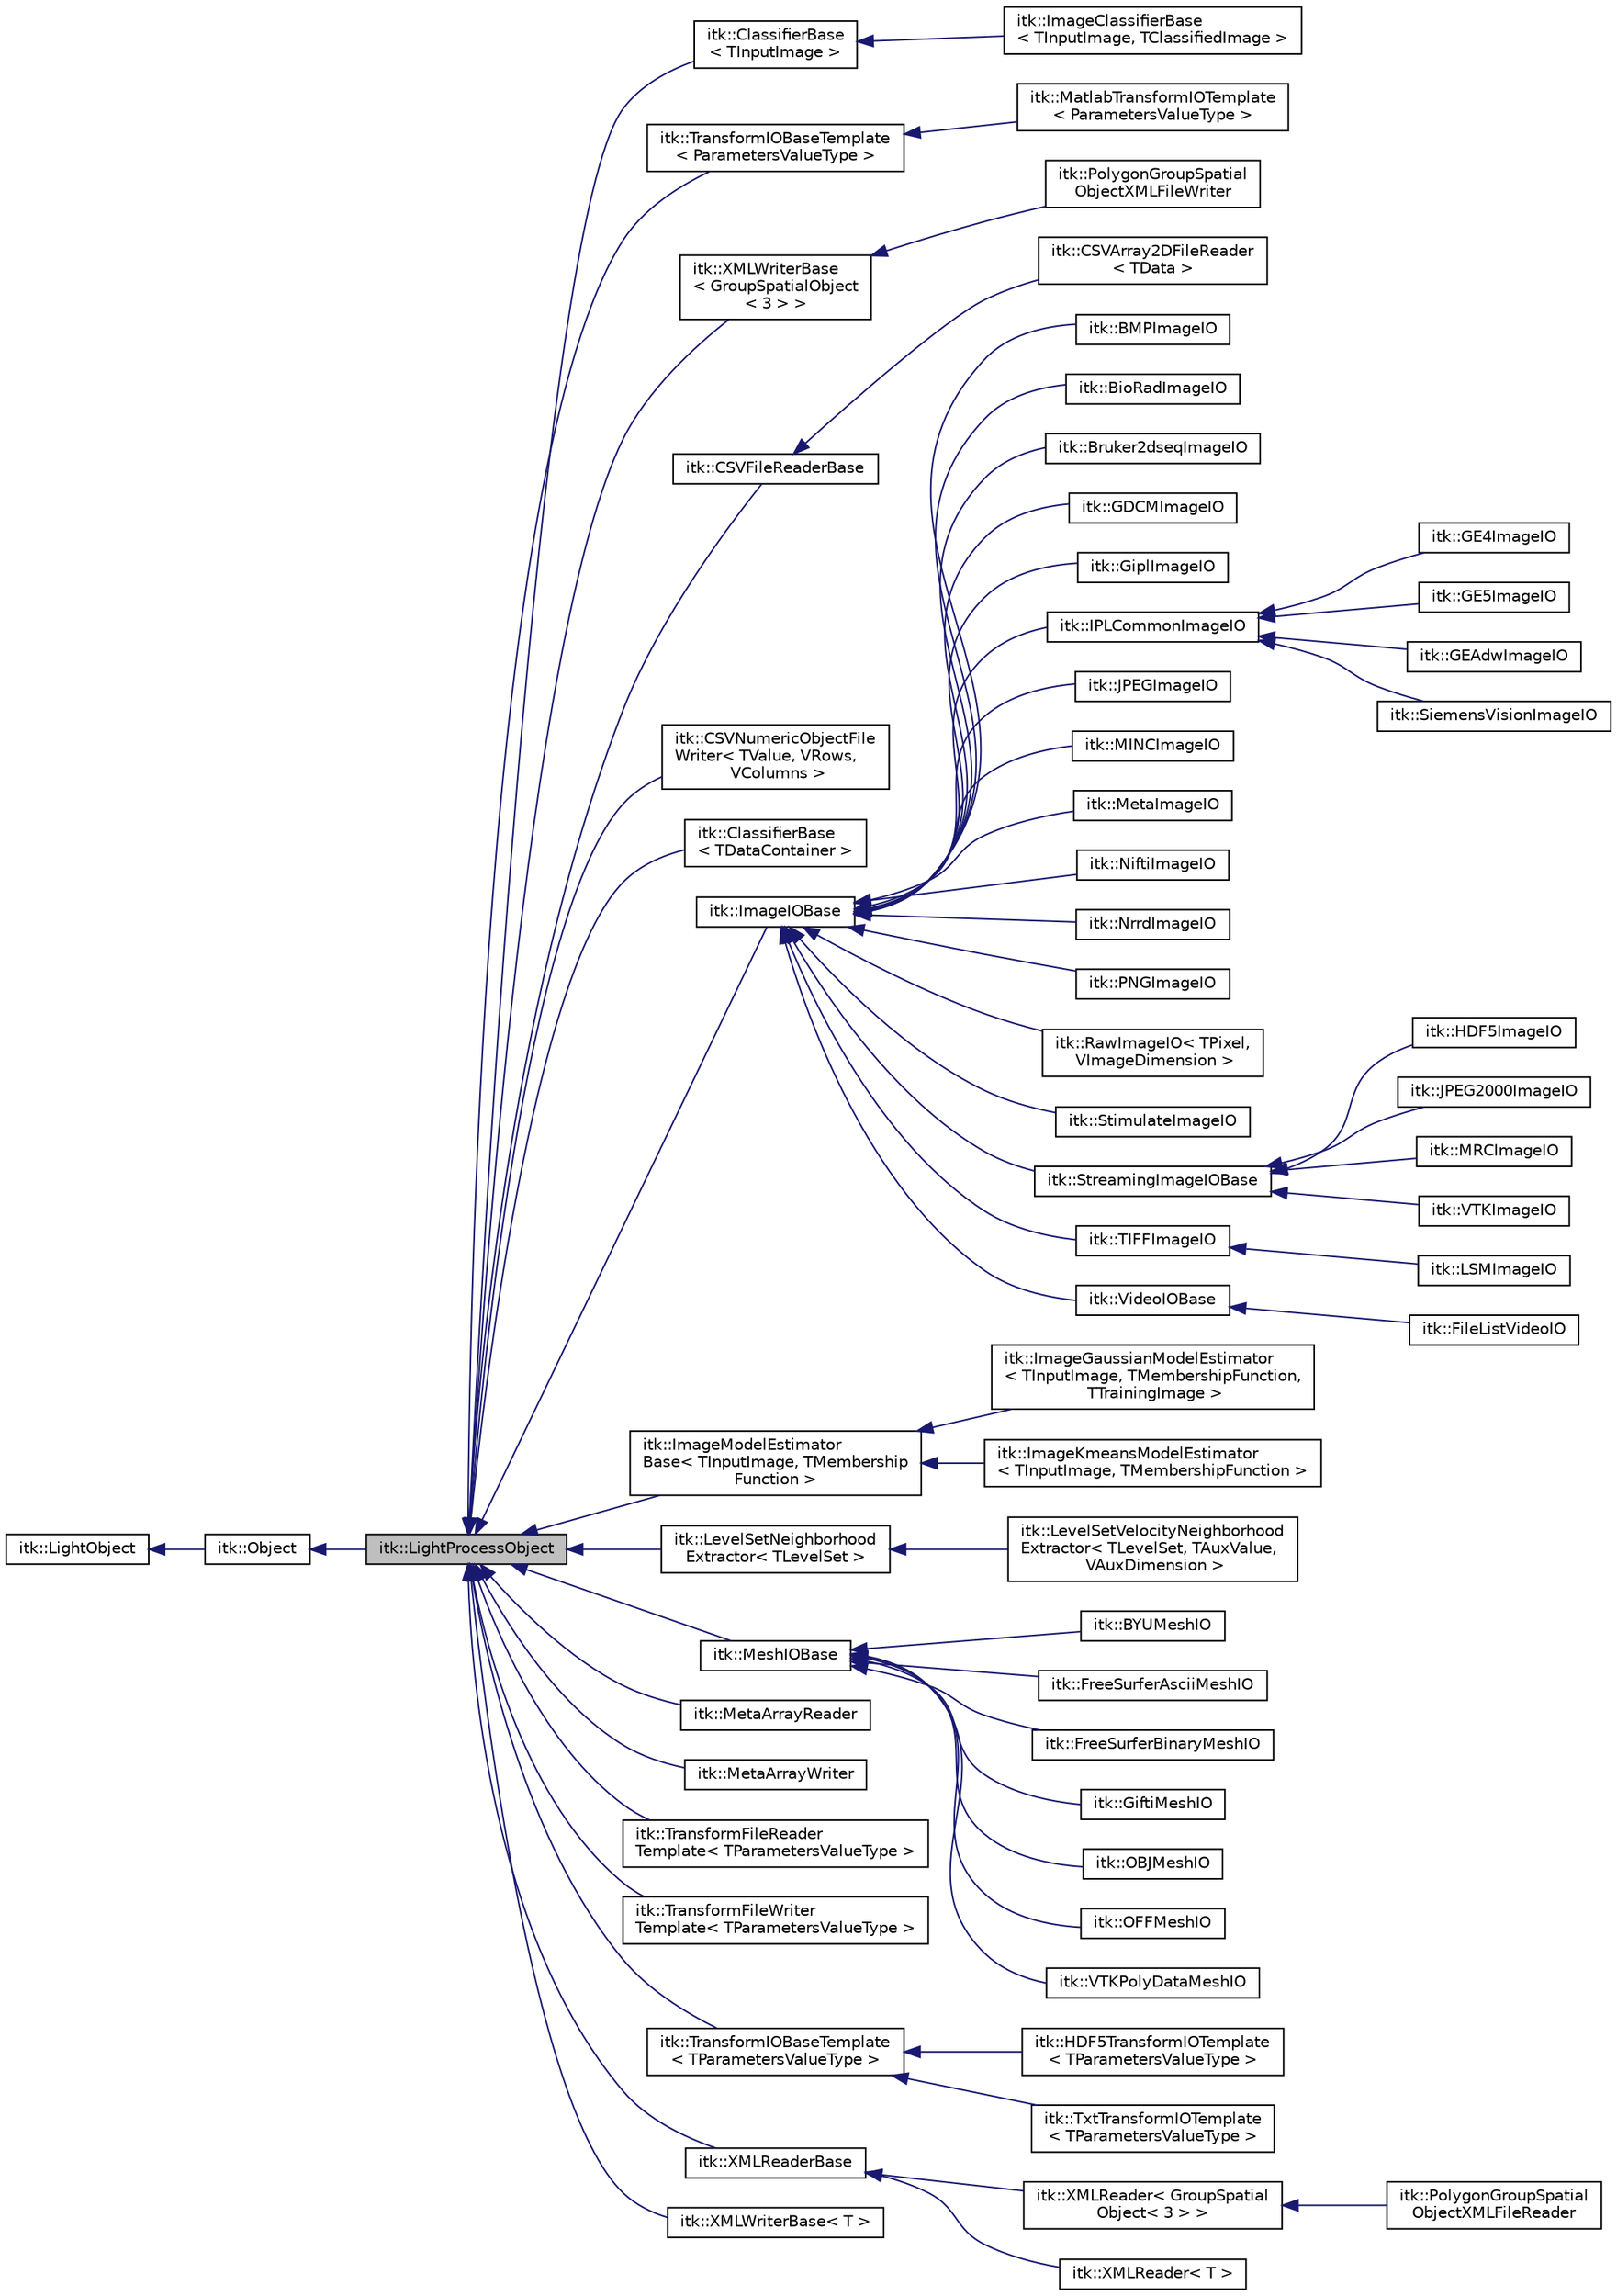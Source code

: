 digraph "itk::LightProcessObject"
{
 // LATEX_PDF_SIZE
  edge [fontname="Helvetica",fontsize="10",labelfontname="Helvetica",labelfontsize="10"];
  node [fontname="Helvetica",fontsize="10",shape=record];
  rankdir="LR";
  Node1 [label="itk::LightProcessObject",height=0.2,width=0.4,color="black", fillcolor="grey75", style="filled", fontcolor="black",tooltip="LightProcessObject is the base class for all process objects (source, filters, mappers) in the Insigh..."];
  Node2 -> Node1 [dir="back",color="midnightblue",fontsize="10",style="solid",fontname="Helvetica"];
  Node2 [label="itk::Object",height=0.2,width=0.4,color="black", fillcolor="white", style="filled",URL="$classitk_1_1Object.html",tooltip="Base class for most ITK classes."];
  Node3 -> Node2 [dir="back",color="midnightblue",fontsize="10",style="solid",fontname="Helvetica"];
  Node3 [label="itk::LightObject",height=0.2,width=0.4,color="black", fillcolor="white", style="filled",URL="$classitk_1_1LightObject.html",tooltip="Light weight base class for most itk classes."];
  Node1 -> Node4 [dir="back",color="midnightblue",fontsize="10",style="solid",fontname="Helvetica"];
  Node4 [label="itk::ClassifierBase\l\< TInputImage \>",height=0.2,width=0.4,color="black", fillcolor="white", style="filled",URL="$classitk_1_1ClassifierBase.html",tooltip=" "];
  Node4 -> Node5 [dir="back",color="midnightblue",fontsize="10",style="solid",fontname="Helvetica"];
  Node5 [label="itk::ImageClassifierBase\l\< TInputImage, TClassifiedImage \>",height=0.2,width=0.4,color="black", fillcolor="white", style="filled",URL="$classitk_1_1ImageClassifierBase.html",tooltip="Base class for the ImageClassifierBase object."];
  Node1 -> Node6 [dir="back",color="midnightblue",fontsize="10",style="solid",fontname="Helvetica"];
  Node6 [label="itk::TransformIOBaseTemplate\l\< ParametersValueType \>",height=0.2,width=0.4,color="black", fillcolor="white", style="filled",URL="$classitk_1_1TransformIOBaseTemplate.html",tooltip=" "];
  Node6 -> Node7 [dir="back",color="midnightblue",fontsize="10",style="solid",fontname="Helvetica"];
  Node7 [label="itk::MatlabTransformIOTemplate\l\< ParametersValueType \>",height=0.2,width=0.4,color="black", fillcolor="white", style="filled",URL="$classitk_1_1MatlabTransformIOTemplate.html",tooltip="Create instances of MatlabTransformIOTemplate objects."];
  Node1 -> Node8 [dir="back",color="midnightblue",fontsize="10",style="solid",fontname="Helvetica"];
  Node8 [label="itk::XMLWriterBase\l\< GroupSpatialObject\l\< 3 \> \>",height=0.2,width=0.4,color="black", fillcolor="white", style="filled",URL="$classitk_1_1XMLWriterBase.html",tooltip=" "];
  Node8 -> Node9 [dir="back",color="midnightblue",fontsize="10",style="solid",fontname="Helvetica"];
  Node9 [label="itk::PolygonGroupSpatial\lObjectXMLFileWriter",height=0.2,width=0.4,color="black", fillcolor="white", style="filled",URL="$classitk_1_1PolygonGroupSpatialObjectXMLFileWriter.html",tooltip=" "];
  Node1 -> Node10 [dir="back",color="midnightblue",fontsize="10",style="solid",fontname="Helvetica"];
  Node10 [label="itk::CSVFileReaderBase",height=0.2,width=0.4,color="black", fillcolor="white", style="filled",URL="$classitk_1_1CSVFileReaderBase.html",tooltip="A base class that contains common methods used for parsing csv files."];
  Node10 -> Node11 [dir="back",color="midnightblue",fontsize="10",style="solid",fontname="Helvetica"];
  Node11 [label="itk::CSVArray2DFileReader\l\< TData \>",height=0.2,width=0.4,color="black", fillcolor="white", style="filled",URL="$classitk_1_1CSVArray2DFileReader.html",tooltip="Parses csv files and stores the data in a itkCSVArray2DDataObject."];
  Node1 -> Node12 [dir="back",color="midnightblue",fontsize="10",style="solid",fontname="Helvetica"];
  Node12 [label="itk::CSVNumericObjectFile\lWriter\< TValue, VRows,\l VColumns \>",height=0.2,width=0.4,color="black", fillcolor="white", style="filled",URL="$classitk_1_1CSVNumericObjectFileWriter.html",tooltip="Writes out numeric itk data objects to a csv file."];
  Node1 -> Node13 [dir="back",color="midnightblue",fontsize="10",style="solid",fontname="Helvetica"];
  Node13 [label="itk::ClassifierBase\l\< TDataContainer \>",height=0.2,width=0.4,color="black", fillcolor="white", style="filled",URL="$classitk_1_1ClassifierBase.html",tooltip="Base class for classifier objects."];
  Node1 -> Node14 [dir="back",color="midnightblue",fontsize="10",style="solid",fontname="Helvetica"];
  Node14 [label="itk::ImageIOBase",height=0.2,width=0.4,color="black", fillcolor="white", style="filled",URL="$classitk_1_1ImageIOBase.html",tooltip="Abstract superclass defines image IO interface."];
  Node14 -> Node15 [dir="back",color="midnightblue",fontsize="10",style="solid",fontname="Helvetica"];
  Node15 [label="itk::BMPImageIO",height=0.2,width=0.4,color="black", fillcolor="white", style="filled",URL="$classitk_1_1BMPImageIO.html",tooltip="Read BMPImage file format."];
  Node14 -> Node16 [dir="back",color="midnightblue",fontsize="10",style="solid",fontname="Helvetica"];
  Node16 [label="itk::BioRadImageIO",height=0.2,width=0.4,color="black", fillcolor="white", style="filled",URL="$classitk_1_1BioRadImageIO.html",tooltip="ImageIO class for reading Bio-Rad images. Bio-Rad file format are used by confocal microscopes like M..."];
  Node14 -> Node17 [dir="back",color="midnightblue",fontsize="10",style="solid",fontname="Helvetica"];
  Node17 [label="itk::Bruker2dseqImageIO",height=0.2,width=0.4,color="black", fillcolor="white", style="filled",URL="$classitk_1_1Bruker2dseqImageIO.html",tooltip="Class that defines how to read Bruker file format."];
  Node14 -> Node18 [dir="back",color="midnightblue",fontsize="10",style="solid",fontname="Helvetica"];
  Node18 [label="itk::GDCMImageIO",height=0.2,width=0.4,color="black", fillcolor="white", style="filled",URL="$classitk_1_1GDCMImageIO.html",tooltip="ImageIO class for reading and writing DICOM V3.0 and ACR/NEMA 1&2 uncompressed images...."];
  Node14 -> Node19 [dir="back",color="midnightblue",fontsize="10",style="solid",fontname="Helvetica"];
  Node19 [label="itk::GiplImageIO",height=0.2,width=0.4,color="black", fillcolor="white", style="filled",URL="$classitk_1_1GiplImageIO.html",tooltip="Read GiplImage file format."];
  Node14 -> Node20 [dir="back",color="midnightblue",fontsize="10",style="solid",fontname="Helvetica"];
  Node20 [label="itk::IPLCommonImageIO",height=0.2,width=0.4,color="black", fillcolor="white", style="filled",URL="$classitk_1_1IPLCommonImageIO.html",tooltip="Class that defines how to read GE4 file format."];
  Node20 -> Node21 [dir="back",color="midnightblue",fontsize="10",style="solid",fontname="Helvetica"];
  Node21 [label="itk::GE4ImageIO",height=0.2,width=0.4,color="black", fillcolor="white", style="filled",URL="$classitk_1_1GE4ImageIO.html",tooltip="Class that defines how to read GE4 file format."];
  Node20 -> Node22 [dir="back",color="midnightblue",fontsize="10",style="solid",fontname="Helvetica"];
  Node22 [label="itk::GE5ImageIO",height=0.2,width=0.4,color="black", fillcolor="white", style="filled",URL="$classitk_1_1GE5ImageIO.html",tooltip="Class that defines how to read GE5 file format."];
  Node20 -> Node23 [dir="back",color="midnightblue",fontsize="10",style="solid",fontname="Helvetica"];
  Node23 [label="itk::GEAdwImageIO",height=0.2,width=0.4,color="black", fillcolor="white", style="filled",URL="$classitk_1_1GEAdwImageIO.html",tooltip="Class that defines how to read GEAdw file format."];
  Node20 -> Node24 [dir="back",color="midnightblue",fontsize="10",style="solid",fontname="Helvetica"];
  Node24 [label="itk::SiemensVisionImageIO",height=0.2,width=0.4,color="black", fillcolor="white", style="filled",URL="$classitk_1_1SiemensVisionImageIO.html",tooltip="Class that defines how to read SiemensVision file format."];
  Node14 -> Node25 [dir="back",color="midnightblue",fontsize="10",style="solid",fontname="Helvetica"];
  Node25 [label="itk::JPEGImageIO",height=0.2,width=0.4,color="black", fillcolor="white", style="filled",URL="$classitk_1_1JPEGImageIO.html",tooltip="ImageIO object for reading and writing JPEG images."];
  Node14 -> Node26 [dir="back",color="midnightblue",fontsize="10",style="solid",fontname="Helvetica"];
  Node26 [label="itk::MINCImageIO",height=0.2,width=0.4,color="black", fillcolor="white", style="filled",URL="$classitk_1_1MINCImageIO.html",tooltip="Class that defines how to read MINC file format."];
  Node14 -> Node27 [dir="back",color="midnightblue",fontsize="10",style="solid",fontname="Helvetica"];
  Node27 [label="itk::MetaImageIO",height=0.2,width=0.4,color="black", fillcolor="white", style="filled",URL="$classitk_1_1MetaImageIO.html",tooltip="Read MetaImage file format."];
  Node14 -> Node28 [dir="back",color="midnightblue",fontsize="10",style="solid",fontname="Helvetica"];
  Node28 [label="itk::NiftiImageIO",height=0.2,width=0.4,color="black", fillcolor="white", style="filled",URL="$classitk_1_1NiftiImageIO.html",tooltip="Class that defines how to read Nifti file format. Nifti IMAGE FILE FORMAT - As much information as I ..."];
  Node14 -> Node29 [dir="back",color="midnightblue",fontsize="10",style="solid",fontname="Helvetica"];
  Node29 [label="itk::NrrdImageIO",height=0.2,width=0.4,color="black", fillcolor="white", style="filled",URL="$classitk_1_1NrrdImageIO.html",tooltip="Read and write the \"Nearly Raw Raster Data\" (Nrrd) image format. The Nrrd format was developed as par..."];
  Node14 -> Node30 [dir="back",color="midnightblue",fontsize="10",style="solid",fontname="Helvetica"];
  Node30 [label="itk::PNGImageIO",height=0.2,width=0.4,color="black", fillcolor="white", style="filled",URL="$classitk_1_1PNGImageIO.html",tooltip="ImageIO object for reading and writing PNG images."];
  Node14 -> Node31 [dir="back",color="midnightblue",fontsize="10",style="solid",fontname="Helvetica"];
  Node31 [label="itk::RawImageIO\< TPixel,\l VImageDimension \>",height=0.2,width=0.4,color="black", fillcolor="white", style="filled",URL="$classitk_1_1RawImageIO.html",tooltip="Read and write raw binary images."];
  Node14 -> Node32 [dir="back",color="midnightblue",fontsize="10",style="solid",fontname="Helvetica"];
  Node32 [label="itk::StimulateImageIO",height=0.2,width=0.4,color="black", fillcolor="white", style="filled",URL="$classitk_1_1StimulateImageIO.html",tooltip="ImageIO class for reading SDT/SPR (Stimulate) images This format is similar to a MetaImageIO file: Th..."];
  Node14 -> Node33 [dir="back",color="midnightblue",fontsize="10",style="solid",fontname="Helvetica"];
  Node33 [label="itk::StreamingImageIOBase",height=0.2,width=0.4,color="black", fillcolor="white", style="filled",URL="$classitk_1_1StreamingImageIOBase.html",tooltip="A base class for specific ImageIO file formats which support streaming."];
  Node33 -> Node34 [dir="back",color="midnightblue",fontsize="10",style="solid",fontname="Helvetica"];
  Node34 [label="itk::HDF5ImageIO",height=0.2,width=0.4,color="black", fillcolor="white", style="filled",URL="$classitk_1_1HDF5ImageIO.html",tooltip="Class that defines how to read HDF5 file format. HDF5 IMAGE FILE FORMAT - As much information as I ca..."];
  Node33 -> Node35 [dir="back",color="midnightblue",fontsize="10",style="solid",fontname="Helvetica"];
  Node35 [label="itk::JPEG2000ImageIO",height=0.2,width=0.4,color="black", fillcolor="white", style="filled",URL="$classitk_1_1JPEG2000ImageIO.html",tooltip="Supports for the JPEG2000 file format based on openjpeg."];
  Node33 -> Node36 [dir="back",color="midnightblue",fontsize="10",style="solid",fontname="Helvetica"];
  Node36 [label="itk::MRCImageIO",height=0.2,width=0.4,color="black", fillcolor="white", style="filled",URL="$classitk_1_1MRCImageIO.html",tooltip="An ImageIO class to read the MRC file format. The MRC file format frequently has the extension \"...."];
  Node33 -> Node37 [dir="back",color="midnightblue",fontsize="10",style="solid",fontname="Helvetica"];
  Node37 [label="itk::VTKImageIO",height=0.2,width=0.4,color="black", fillcolor="white", style="filled",URL="$classitk_1_1VTKImageIO.html",tooltip="ImageIO class for reading VTK images."];
  Node14 -> Node38 [dir="back",color="midnightblue",fontsize="10",style="solid",fontname="Helvetica"];
  Node38 [label="itk::TIFFImageIO",height=0.2,width=0.4,color="black", fillcolor="white", style="filled",URL="$classitk_1_1TIFFImageIO.html",tooltip="ImageIO object for reading and writing TIFF images."];
  Node38 -> Node39 [dir="back",color="midnightblue",fontsize="10",style="solid",fontname="Helvetica"];
  Node39 [label="itk::LSMImageIO",height=0.2,width=0.4,color="black", fillcolor="white", style="filled",URL="$classitk_1_1LSMImageIO.html",tooltip="ImageIO class for reading LSM (Zeiss) images LSM is a line of confocal laser scanning microscopes pro..."];
  Node14 -> Node40 [dir="back",color="midnightblue",fontsize="10",style="solid",fontname="Helvetica"];
  Node40 [label="itk::VideoIOBase",height=0.2,width=0.4,color="black", fillcolor="white", style="filled",URL="$classitk_1_1VideoIOBase.html",tooltip="Abstract superclass defines video IO interface."];
  Node40 -> Node41 [dir="back",color="midnightblue",fontsize="10",style="solid",fontname="Helvetica"];
  Node41 [label="itk::FileListVideoIO",height=0.2,width=0.4,color="black", fillcolor="white", style="filled",URL="$classitk_1_1FileListVideoIO.html",tooltip="VideoIO object for reading and writing videos as a sequence of frame files."];
  Node1 -> Node42 [dir="back",color="midnightblue",fontsize="10",style="solid",fontname="Helvetica"];
  Node42 [label="itk::ImageModelEstimator\lBase\< TInputImage, TMembership\lFunction \>",height=0.2,width=0.4,color="black", fillcolor="white", style="filled",URL="$classitk_1_1ImageModelEstimatorBase.html",tooltip="Base class for model estimation from images used for classification."];
  Node42 -> Node43 [dir="back",color="midnightblue",fontsize="10",style="solid",fontname="Helvetica"];
  Node43 [label="itk::ImageGaussianModelEstimator\l\< TInputImage, TMembershipFunction,\l TTrainingImage \>",height=0.2,width=0.4,color="black", fillcolor="white", style="filled",URL="$classitk_1_1ImageGaussianModelEstimator.html",tooltip="Base class for ImageGaussianModelEstimator object."];
  Node42 -> Node44 [dir="back",color="midnightblue",fontsize="10",style="solid",fontname="Helvetica"];
  Node44 [label="itk::ImageKmeansModelEstimator\l\< TInputImage, TMembershipFunction \>",height=0.2,width=0.4,color="black", fillcolor="white", style="filled",URL="$classitk_1_1ImageKmeansModelEstimator.html",tooltip="Base class for ImageKmeansModelEstimator object."];
  Node1 -> Node45 [dir="back",color="midnightblue",fontsize="10",style="solid",fontname="Helvetica"];
  Node45 [label="itk::LevelSetNeighborhood\lExtractor\< TLevelSet \>",height=0.2,width=0.4,color="black", fillcolor="white", style="filled",URL="$classitk_1_1LevelSetNeighborhoodExtractor.html",tooltip="Locate pixels of a particular level set."];
  Node45 -> Node46 [dir="back",color="midnightblue",fontsize="10",style="solid",fontname="Helvetica"];
  Node46 [label="itk::LevelSetVelocityNeighborhood\lExtractor\< TLevelSet, TAuxValue,\l VAuxDimension \>",height=0.2,width=0.4,color="black", fillcolor="white", style="filled",URL="$classitk_1_1LevelSetVelocityNeighborhoodExtractor.html",tooltip="Locate pixels of a particular level set."];
  Node1 -> Node47 [dir="back",color="midnightblue",fontsize="10",style="solid",fontname="Helvetica"];
  Node47 [label="itk::MeshIOBase",height=0.2,width=0.4,color="black", fillcolor="white", style="filled",URL="$classitk_1_1MeshIOBase.html",tooltip="Abstract superclass defines mesh IO interface."];
  Node47 -> Node48 [dir="back",color="midnightblue",fontsize="10",style="solid",fontname="Helvetica"];
  Node48 [label="itk::BYUMeshIO",height=0.2,width=0.4,color="black", fillcolor="white", style="filled",URL="$classitk_1_1BYUMeshIO.html",tooltip="This class defines how to read and write BYU Geometry File Format."];
  Node47 -> Node49 [dir="back",color="midnightblue",fontsize="10",style="solid",fontname="Helvetica"];
  Node49 [label="itk::FreeSurferAsciiMeshIO",height=0.2,width=0.4,color="black", fillcolor="white", style="filled",URL="$classitk_1_1FreeSurferAsciiMeshIO.html",tooltip="This class defines how to read and write freesurfer ASCII surface format. To use IO factory,..."];
  Node47 -> Node50 [dir="back",color="midnightblue",fontsize="10",style="solid",fontname="Helvetica"];
  Node50 [label="itk::FreeSurferBinaryMeshIO",height=0.2,width=0.4,color="black", fillcolor="white", style="filled",URL="$classitk_1_1FreeSurferBinaryMeshIO.html",tooltip="This class defines how to read Freesurfer binary surface file format. To use IO factory,..."];
  Node47 -> Node51 [dir="back",color="midnightblue",fontsize="10",style="solid",fontname="Helvetica"];
  Node51 [label="itk::GiftiMeshIO",height=0.2,width=0.4,color="black", fillcolor="white", style="filled",URL="$classitk_1_1GiftiMeshIO.html",tooltip="This class defines how to read and write Gifti file format."];
  Node47 -> Node52 [dir="back",color="midnightblue",fontsize="10",style="solid",fontname="Helvetica"];
  Node52 [label="itk::OBJMeshIO",height=0.2,width=0.4,color="black", fillcolor="white", style="filled",URL="$classitk_1_1OBJMeshIO.html",tooltip="This class defines how to read and write Object file format."];
  Node47 -> Node53 [dir="back",color="midnightblue",fontsize="10",style="solid",fontname="Helvetica"];
  Node53 [label="itk::OFFMeshIO",height=0.2,width=0.4,color="black", fillcolor="white", style="filled",URL="$classitk_1_1OFFMeshIO.html",tooltip="this class defines how to read and write Object file format."];
  Node47 -> Node54 [dir="back",color="midnightblue",fontsize="10",style="solid",fontname="Helvetica"];
  Node54 [label="itk::VTKPolyDataMeshIO",height=0.2,width=0.4,color="black", fillcolor="white", style="filled",URL="$classitk_1_1VTKPolyDataMeshIO.html",tooltip="This class defines how to read and write vtk legacy file format."];
  Node1 -> Node55 [dir="back",color="midnightblue",fontsize="10",style="solid",fontname="Helvetica"];
  Node55 [label="itk::MetaArrayReader",height=0.2,width=0.4,color="black", fillcolor="white", style="filled",URL="$classitk_1_1MetaArrayReader.html",tooltip=" "];
  Node1 -> Node56 [dir="back",color="midnightblue",fontsize="10",style="solid",fontname="Helvetica"];
  Node56 [label="itk::MetaArrayWriter",height=0.2,width=0.4,color="black", fillcolor="white", style="filled",URL="$classitk_1_1MetaArrayWriter.html",tooltip=" "];
  Node1 -> Node57 [dir="back",color="midnightblue",fontsize="10",style="solid",fontname="Helvetica"];
  Node57 [label="itk::TransformFileReader\lTemplate\< TParametersValueType \>",height=0.2,width=0.4,color="black", fillcolor="white", style="filled",URL="$classitk_1_1TransformFileReaderTemplate.html",tooltip="TODO."];
  Node1 -> Node58 [dir="back",color="midnightblue",fontsize="10",style="solid",fontname="Helvetica"];
  Node58 [label="itk::TransformFileWriter\lTemplate\< TParametersValueType \>",height=0.2,width=0.4,color="black", fillcolor="white", style="filled",URL="$classitk_1_1TransformFileWriterTemplate.html",tooltip="TODO."];
  Node1 -> Node59 [dir="back",color="midnightblue",fontsize="10",style="solid",fontname="Helvetica"];
  Node59 [label="itk::TransformIOBaseTemplate\l\< TParametersValueType \>",height=0.2,width=0.4,color="black", fillcolor="white", style="filled",URL="$classitk_1_1TransformIOBaseTemplate.html",tooltip="Abstract superclass defining the Transform IO interface."];
  Node59 -> Node60 [dir="back",color="midnightblue",fontsize="10",style="solid",fontname="Helvetica"];
  Node60 [label="itk::HDF5TransformIOTemplate\l\< TParametersValueType \>",height=0.2,width=0.4,color="black", fillcolor="white", style="filled",URL="$classitk_1_1HDF5TransformIOTemplate.html",tooltip="Read&Write transforms in HDF5 Format."];
  Node59 -> Node61 [dir="back",color="midnightblue",fontsize="10",style="solid",fontname="Helvetica"];
  Node61 [label="itk::TxtTransformIOTemplate\l\< TParametersValueType \>",height=0.2,width=0.4,color="black", fillcolor="white", style="filled",URL="$classitk_1_1TxtTransformIOTemplate.html",tooltip="Create instances of TxtTransformIOTemplate objects."];
  Node1 -> Node62 [dir="back",color="midnightblue",fontsize="10",style="solid",fontname="Helvetica"];
  Node62 [label="itk::XMLReaderBase",height=0.2,width=0.4,color="black", fillcolor="white", style="filled",URL="$classitk_1_1XMLReaderBase.html",tooltip=" "];
  Node62 -> Node63 [dir="back",color="midnightblue",fontsize="10",style="solid",fontname="Helvetica"];
  Node63 [label="itk::XMLReader\< GroupSpatial\lObject\< 3 \> \>",height=0.2,width=0.4,color="black", fillcolor="white", style="filled",URL="$classitk_1_1XMLReader.html",tooltip=" "];
  Node63 -> Node64 [dir="back",color="midnightblue",fontsize="10",style="solid",fontname="Helvetica"];
  Node64 [label="itk::PolygonGroupSpatial\lObjectXMLFileReader",height=0.2,width=0.4,color="black", fillcolor="white", style="filled",URL="$classitk_1_1PolygonGroupSpatialObjectXMLFileReader.html",tooltip=" "];
  Node62 -> Node65 [dir="back",color="midnightblue",fontsize="10",style="solid",fontname="Helvetica"];
  Node65 [label="itk::XMLReader\< T \>",height=0.2,width=0.4,color="black", fillcolor="white", style="filled",URL="$classitk_1_1XMLReader.html",tooltip="template base class for an XMLReader Its purpose really is just to define the simple interface for ex..."];
  Node1 -> Node66 [dir="back",color="midnightblue",fontsize="10",style="solid",fontname="Helvetica"];
  Node66 [label="itk::XMLWriterBase\< T \>",height=0.2,width=0.4,color="black", fillcolor="white", style="filled",URL="$classitk_1_1XMLWriterBase.html",tooltip=" "];
}
